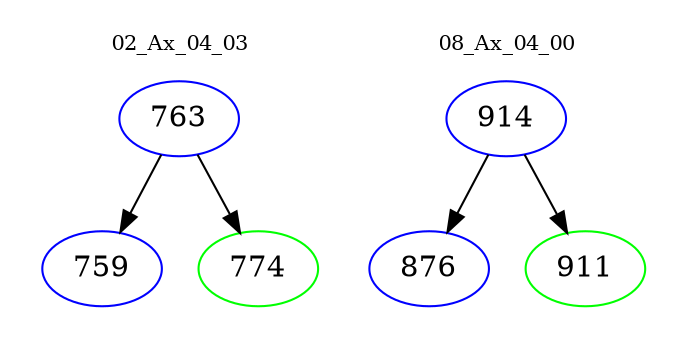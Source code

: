 digraph{
subgraph cluster_0 {
color = white
label = "02_Ax_04_03";
fontsize=10;
T0_763 [label="763", color="blue"]
T0_763 -> T0_759 [color="black"]
T0_759 [label="759", color="blue"]
T0_763 -> T0_774 [color="black"]
T0_774 [label="774", color="green"]
}
subgraph cluster_1 {
color = white
label = "08_Ax_04_00";
fontsize=10;
T1_914 [label="914", color="blue"]
T1_914 -> T1_876 [color="black"]
T1_876 [label="876", color="blue"]
T1_914 -> T1_911 [color="black"]
T1_911 [label="911", color="green"]
}
}
